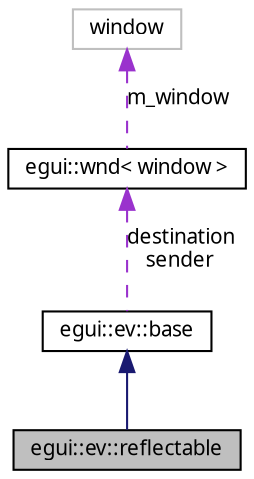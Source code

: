 digraph G
{
  edge [fontname="FreeSans.ttf",fontsize=10,labelfontname="FreeSans.ttf",labelfontsize=10];
  node [fontname="FreeSans.ttf",fontsize=10,shape=record];
  Node1 [label="egui::ev::reflectable",height=0.2,width=0.4,color="black", fillcolor="grey75", style="filled" fontcolor="black"];
  Node2 -> Node1 [dir=back,color="midnightblue",fontsize=10,style="solid",fontname="FreeSans.ttf"];
  Node2 [label="egui::ev::base",height=0.2,width=0.4,color="black", fillcolor="white", style="filled",URL="$structegui_1_1ev_1_1base.html"];
  Node3 -> Node2 [dir=back,color="darkorchid3",fontsize=10,style="dashed",label="destination\nsender",fontname="FreeSans.ttf"];
  Node3 [label="egui::wnd\< window \>",height=0.2,width=0.4,color="black", fillcolor="white", style="filled",URL="$structegui_1_1wnd.html",tooltip="Provides indirect access to on-the-screen window objects."];
  Node4 -> Node3 [dir=back,color="darkorchid3",fontsize=10,style="dashed",label="m_window",fontname="FreeSans.ttf"];
  Node4 [label="window",height=0.2,width=0.4,color="grey75", fillcolor="white", style="filled"];
}
